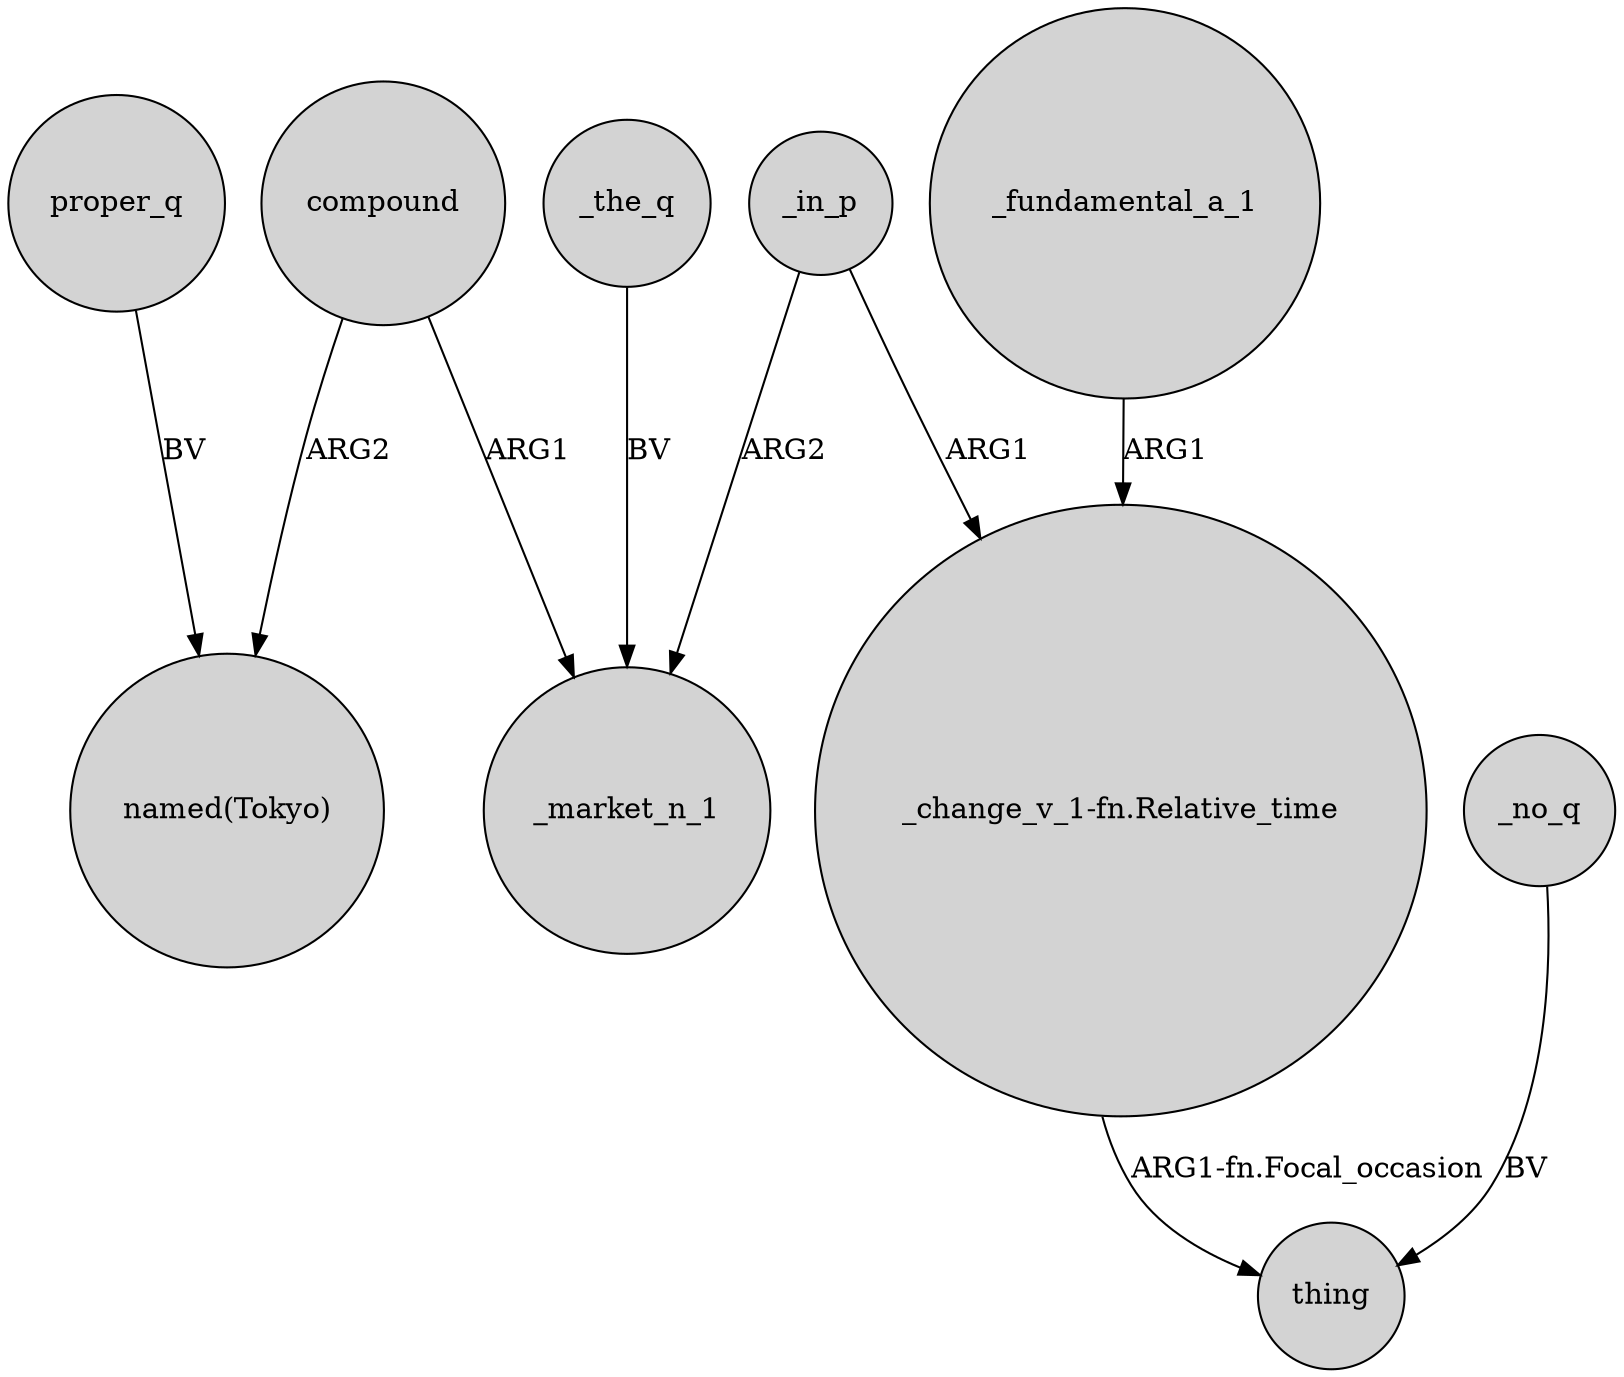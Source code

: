 digraph {
	node [shape=circle style=filled]
	proper_q -> "named(Tokyo)" [label=BV]
	compound -> "named(Tokyo)" [label=ARG2]
	compound -> _market_n_1 [label=ARG1]
	_no_q -> thing [label=BV]
	_the_q -> _market_n_1 [label=BV]
	_fundamental_a_1 -> "_change_v_1-fn.Relative_time" [label=ARG1]
	_in_p -> "_change_v_1-fn.Relative_time" [label=ARG1]
	_in_p -> _market_n_1 [label=ARG2]
	"_change_v_1-fn.Relative_time" -> thing [label="ARG1-fn.Focal_occasion"]
}
